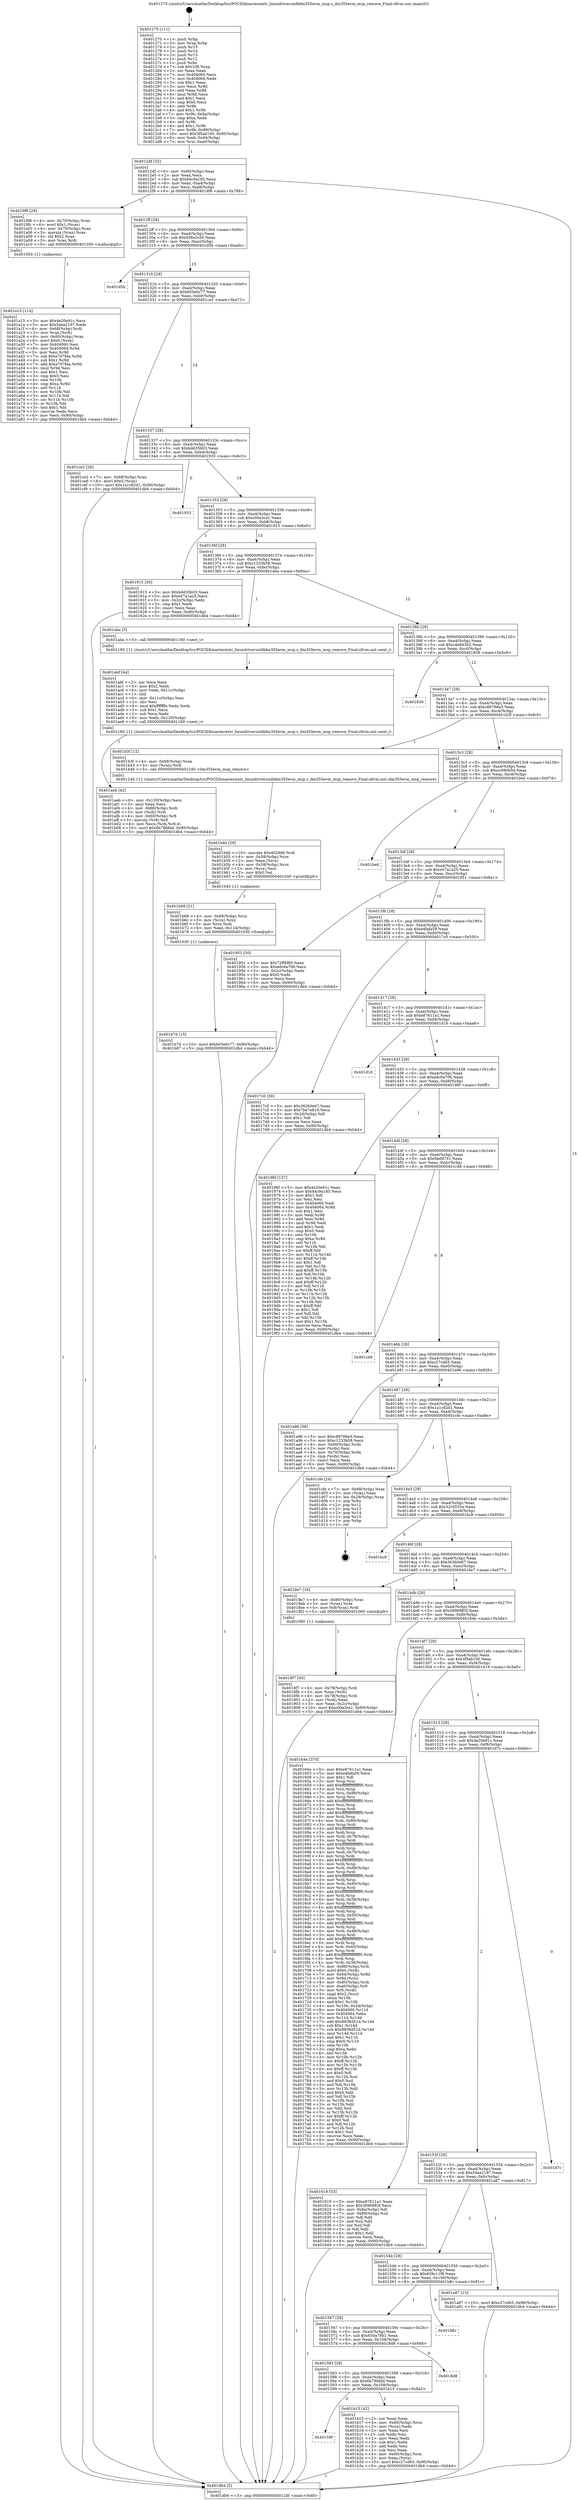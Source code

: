digraph "0x401270" {
  label = "0x401270 (/mnt/c/Users/mathe/Desktop/tcc/POCII/binaries/extr_linuxdriversmfddm355evm_msp.c_dm355evm_msp_remove_Final-ollvm.out::main(0))"
  labelloc = "t"
  node[shape=record]

  Entry [label="",width=0.3,height=0.3,shape=circle,fillcolor=black,style=filled]
  "0x4012df" [label="{
     0x4012df [32]\l
     | [instrs]\l
     &nbsp;&nbsp;0x4012df \<+6\>: mov -0x90(%rbp),%eax\l
     &nbsp;&nbsp;0x4012e5 \<+2\>: mov %eax,%ecx\l
     &nbsp;&nbsp;0x4012e7 \<+6\>: sub $0x84c9a185,%ecx\l
     &nbsp;&nbsp;0x4012ed \<+6\>: mov %eax,-0xa4(%rbp)\l
     &nbsp;&nbsp;0x4012f3 \<+6\>: mov %ecx,-0xa8(%rbp)\l
     &nbsp;&nbsp;0x4012f9 \<+6\>: je 00000000004019f8 \<main+0x788\>\l
  }"]
  "0x4019f8" [label="{
     0x4019f8 [29]\l
     | [instrs]\l
     &nbsp;&nbsp;0x4019f8 \<+4\>: mov -0x70(%rbp),%rax\l
     &nbsp;&nbsp;0x4019fc \<+6\>: movl $0x1,(%rax)\l
     &nbsp;&nbsp;0x401a02 \<+4\>: mov -0x70(%rbp),%rax\l
     &nbsp;&nbsp;0x401a06 \<+3\>: movslq (%rax),%rax\l
     &nbsp;&nbsp;0x401a09 \<+4\>: shl $0x2,%rax\l
     &nbsp;&nbsp;0x401a0d \<+3\>: mov %rax,%rdi\l
     &nbsp;&nbsp;0x401a10 \<+5\>: call 0000000000401050 \<malloc@plt\>\l
     | [calls]\l
     &nbsp;&nbsp;0x401050 \{1\} (unknown)\l
  }"]
  "0x4012ff" [label="{
     0x4012ff [28]\l
     | [instrs]\l
     &nbsp;&nbsp;0x4012ff \<+5\>: jmp 0000000000401304 \<main+0x94\>\l
     &nbsp;&nbsp;0x401304 \<+6\>: mov -0xa4(%rbp),%eax\l
     &nbsp;&nbsp;0x40130a \<+5\>: sub $0x936e2c50,%eax\l
     &nbsp;&nbsp;0x40130f \<+6\>: mov %eax,-0xac(%rbp)\l
     &nbsp;&nbsp;0x401315 \<+6\>: je 0000000000401d5b \<main+0xaeb\>\l
  }"]
  Exit [label="",width=0.3,height=0.3,shape=circle,fillcolor=black,style=filled,peripheries=2]
  "0x401d5b" [label="{
     0x401d5b\l
  }", style=dashed]
  "0x40131b" [label="{
     0x40131b [28]\l
     | [instrs]\l
     &nbsp;&nbsp;0x40131b \<+5\>: jmp 0000000000401320 \<main+0xb0\>\l
     &nbsp;&nbsp;0x401320 \<+6\>: mov -0xa4(%rbp),%eax\l
     &nbsp;&nbsp;0x401326 \<+5\>: sub $0xb03e0c77,%eax\l
     &nbsp;&nbsp;0x40132b \<+6\>: mov %eax,-0xb0(%rbp)\l
     &nbsp;&nbsp;0x401331 \<+6\>: je 0000000000401ce2 \<main+0xa72\>\l
  }"]
  "0x401b7d" [label="{
     0x401b7d [15]\l
     | [instrs]\l
     &nbsp;&nbsp;0x401b7d \<+10\>: movl $0xb03e0c77,-0x90(%rbp)\l
     &nbsp;&nbsp;0x401b87 \<+5\>: jmp 0000000000401db4 \<main+0xb44\>\l
  }"]
  "0x401ce2" [label="{
     0x401ce2 [28]\l
     | [instrs]\l
     &nbsp;&nbsp;0x401ce2 \<+7\>: mov -0x88(%rbp),%rax\l
     &nbsp;&nbsp;0x401ce9 \<+6\>: movl $0x0,(%rax)\l
     &nbsp;&nbsp;0x401cef \<+10\>: movl $0x1a1c82d1,-0x90(%rbp)\l
     &nbsp;&nbsp;0x401cf9 \<+5\>: jmp 0000000000401db4 \<main+0xb44\>\l
  }"]
  "0x401337" [label="{
     0x401337 [28]\l
     | [instrs]\l
     &nbsp;&nbsp;0x401337 \<+5\>: jmp 000000000040133c \<main+0xcc\>\l
     &nbsp;&nbsp;0x40133c \<+6\>: mov -0xa4(%rbp),%eax\l
     &nbsp;&nbsp;0x401342 \<+5\>: sub $0xbdd35b03,%eax\l
     &nbsp;&nbsp;0x401347 \<+6\>: mov %eax,-0xb4(%rbp)\l
     &nbsp;&nbsp;0x40134d \<+6\>: je 0000000000401933 \<main+0x6c3\>\l
  }"]
  "0x401b68" [label="{
     0x401b68 [21]\l
     | [instrs]\l
     &nbsp;&nbsp;0x401b68 \<+4\>: mov -0x68(%rbp),%rcx\l
     &nbsp;&nbsp;0x401b6c \<+3\>: mov (%rcx),%rcx\l
     &nbsp;&nbsp;0x401b6f \<+3\>: mov %rcx,%rdi\l
     &nbsp;&nbsp;0x401b72 \<+6\>: mov %eax,-0x124(%rbp)\l
     &nbsp;&nbsp;0x401b78 \<+5\>: call 0000000000401030 \<free@plt\>\l
     | [calls]\l
     &nbsp;&nbsp;0x401030 \{1\} (unknown)\l
  }"]
  "0x401933" [label="{
     0x401933\l
  }", style=dashed]
  "0x401353" [label="{
     0x401353 [28]\l
     | [instrs]\l
     &nbsp;&nbsp;0x401353 \<+5\>: jmp 0000000000401358 \<main+0xe8\>\l
     &nbsp;&nbsp;0x401358 \<+6\>: mov -0xa4(%rbp),%eax\l
     &nbsp;&nbsp;0x40135e \<+5\>: sub $0xc00a3ce1,%eax\l
     &nbsp;&nbsp;0x401363 \<+6\>: mov %eax,-0xb8(%rbp)\l
     &nbsp;&nbsp;0x401369 \<+6\>: je 0000000000401915 \<main+0x6a5\>\l
  }"]
  "0x401b4b" [label="{
     0x401b4b [29]\l
     | [instrs]\l
     &nbsp;&nbsp;0x401b4b \<+10\>: movabs $0x4020d6,%rdi\l
     &nbsp;&nbsp;0x401b55 \<+4\>: mov -0x58(%rbp),%rcx\l
     &nbsp;&nbsp;0x401b59 \<+2\>: mov %eax,(%rcx)\l
     &nbsp;&nbsp;0x401b5b \<+4\>: mov -0x58(%rbp),%rcx\l
     &nbsp;&nbsp;0x401b5f \<+2\>: mov (%rcx),%esi\l
     &nbsp;&nbsp;0x401b61 \<+2\>: mov $0x0,%al\l
     &nbsp;&nbsp;0x401b63 \<+5\>: call 0000000000401040 \<printf@plt\>\l
     | [calls]\l
     &nbsp;&nbsp;0x401040 \{1\} (unknown)\l
  }"]
  "0x401915" [label="{
     0x401915 [30]\l
     | [instrs]\l
     &nbsp;&nbsp;0x401915 \<+5\>: mov $0xbdd35b03,%eax\l
     &nbsp;&nbsp;0x40191a \<+5\>: mov $0xe07a1a25,%ecx\l
     &nbsp;&nbsp;0x40191f \<+3\>: mov -0x2c(%rbp),%edx\l
     &nbsp;&nbsp;0x401922 \<+3\>: cmp $0x1,%edx\l
     &nbsp;&nbsp;0x401925 \<+3\>: cmovl %ecx,%eax\l
     &nbsp;&nbsp;0x401928 \<+6\>: mov %eax,-0x90(%rbp)\l
     &nbsp;&nbsp;0x40192e \<+5\>: jmp 0000000000401db4 \<main+0xb44\>\l
  }"]
  "0x40136f" [label="{
     0x40136f [28]\l
     | [instrs]\l
     &nbsp;&nbsp;0x40136f \<+5\>: jmp 0000000000401374 \<main+0x104\>\l
     &nbsp;&nbsp;0x401374 \<+6\>: mov -0xa4(%rbp),%eax\l
     &nbsp;&nbsp;0x40137a \<+5\>: sub $0xc1233b58,%eax\l
     &nbsp;&nbsp;0x40137f \<+6\>: mov %eax,-0xbc(%rbp)\l
     &nbsp;&nbsp;0x401385 \<+6\>: je 0000000000401aba \<main+0x84a\>\l
  }"]
  "0x40159f" [label="{
     0x40159f\l
  }", style=dashed]
  "0x401aba" [label="{
     0x401aba [5]\l
     | [instrs]\l
     &nbsp;&nbsp;0x401aba \<+5\>: call 0000000000401160 \<next_i\>\l
     | [calls]\l
     &nbsp;&nbsp;0x401160 \{1\} (/mnt/c/Users/mathe/Desktop/tcc/POCII/binaries/extr_linuxdriversmfddm355evm_msp.c_dm355evm_msp_remove_Final-ollvm.out::next_i)\l
  }"]
  "0x40138b" [label="{
     0x40138b [28]\l
     | [instrs]\l
     &nbsp;&nbsp;0x40138b \<+5\>: jmp 0000000000401390 \<main+0x120\>\l
     &nbsp;&nbsp;0x401390 \<+6\>: mov -0xa4(%rbp),%eax\l
     &nbsp;&nbsp;0x401396 \<+5\>: sub $0xc4e94302,%eax\l
     &nbsp;&nbsp;0x40139b \<+6\>: mov %eax,-0xc0(%rbp)\l
     &nbsp;&nbsp;0x4013a1 \<+6\>: je 0000000000401839 \<main+0x5c9\>\l
  }"]
  "0x401b15" [label="{
     0x401b15 [42]\l
     | [instrs]\l
     &nbsp;&nbsp;0x401b15 \<+2\>: xor %eax,%eax\l
     &nbsp;&nbsp;0x401b17 \<+4\>: mov -0x60(%rbp),%rcx\l
     &nbsp;&nbsp;0x401b1b \<+2\>: mov (%rcx),%edx\l
     &nbsp;&nbsp;0x401b1d \<+2\>: mov %eax,%esi\l
     &nbsp;&nbsp;0x401b1f \<+2\>: sub %edx,%esi\l
     &nbsp;&nbsp;0x401b21 \<+2\>: mov %eax,%edx\l
     &nbsp;&nbsp;0x401b23 \<+3\>: sub $0x1,%edx\l
     &nbsp;&nbsp;0x401b26 \<+2\>: add %edx,%esi\l
     &nbsp;&nbsp;0x401b28 \<+2\>: sub %esi,%eax\l
     &nbsp;&nbsp;0x401b2a \<+4\>: mov -0x60(%rbp),%rcx\l
     &nbsp;&nbsp;0x401b2e \<+2\>: mov %eax,(%rcx)\l
     &nbsp;&nbsp;0x401b30 \<+10\>: movl $0xc27cd63,-0x90(%rbp)\l
     &nbsp;&nbsp;0x401b3a \<+5\>: jmp 0000000000401db4 \<main+0xb44\>\l
  }"]
  "0x401839" [label="{
     0x401839\l
  }", style=dashed]
  "0x4013a7" [label="{
     0x4013a7 [28]\l
     | [instrs]\l
     &nbsp;&nbsp;0x4013a7 \<+5\>: jmp 00000000004013ac \<main+0x13c\>\l
     &nbsp;&nbsp;0x4013ac \<+6\>: mov -0xa4(%rbp),%eax\l
     &nbsp;&nbsp;0x4013b2 \<+5\>: sub $0xc89766e3,%eax\l
     &nbsp;&nbsp;0x4013b7 \<+6\>: mov %eax,-0xc4(%rbp)\l
     &nbsp;&nbsp;0x4013bd \<+6\>: je 0000000000401b3f \<main+0x8cf\>\l
  }"]
  "0x401583" [label="{
     0x401583 [28]\l
     | [instrs]\l
     &nbsp;&nbsp;0x401583 \<+5\>: jmp 0000000000401588 \<main+0x318\>\l
     &nbsp;&nbsp;0x401588 \<+6\>: mov -0xa4(%rbp),%eax\l
     &nbsp;&nbsp;0x40158e \<+5\>: sub $0x6b78fdbd,%eax\l
     &nbsp;&nbsp;0x401593 \<+6\>: mov %eax,-0x108(%rbp)\l
     &nbsp;&nbsp;0x401599 \<+6\>: je 0000000000401b15 \<main+0x8a5\>\l
  }"]
  "0x401b3f" [label="{
     0x401b3f [12]\l
     | [instrs]\l
     &nbsp;&nbsp;0x401b3f \<+4\>: mov -0x68(%rbp),%rax\l
     &nbsp;&nbsp;0x401b43 \<+3\>: mov (%rax),%rdi\l
     &nbsp;&nbsp;0x401b46 \<+5\>: call 0000000000401240 \<dm355evm_msp_remove\>\l
     | [calls]\l
     &nbsp;&nbsp;0x401240 \{1\} (/mnt/c/Users/mathe/Desktop/tcc/POCII/binaries/extr_linuxdriversmfddm355evm_msp.c_dm355evm_msp_remove_Final-ollvm.out::dm355evm_msp_remove)\l
  }"]
  "0x4013c3" [label="{
     0x4013c3 [28]\l
     | [instrs]\l
     &nbsp;&nbsp;0x4013c3 \<+5\>: jmp 00000000004013c8 \<main+0x158\>\l
     &nbsp;&nbsp;0x4013c8 \<+6\>: mov -0xa4(%rbp),%eax\l
     &nbsp;&nbsp;0x4013ce \<+5\>: sub $0xcc690b54,%eax\l
     &nbsp;&nbsp;0x4013d3 \<+6\>: mov %eax,-0xc8(%rbp)\l
     &nbsp;&nbsp;0x4013d9 \<+6\>: je 0000000000401bed \<main+0x97d\>\l
  }"]
  "0x4018d8" [label="{
     0x4018d8\l
  }", style=dashed]
  "0x401bed" [label="{
     0x401bed\l
  }", style=dashed]
  "0x4013df" [label="{
     0x4013df [28]\l
     | [instrs]\l
     &nbsp;&nbsp;0x4013df \<+5\>: jmp 00000000004013e4 \<main+0x174\>\l
     &nbsp;&nbsp;0x4013e4 \<+6\>: mov -0xa4(%rbp),%eax\l
     &nbsp;&nbsp;0x4013ea \<+5\>: sub $0xe07a1a25,%eax\l
     &nbsp;&nbsp;0x4013ef \<+6\>: mov %eax,-0xcc(%rbp)\l
     &nbsp;&nbsp;0x4013f5 \<+6\>: je 0000000000401951 \<main+0x6e1\>\l
  }"]
  "0x401567" [label="{
     0x401567 [28]\l
     | [instrs]\l
     &nbsp;&nbsp;0x401567 \<+5\>: jmp 000000000040156c \<main+0x2fc\>\l
     &nbsp;&nbsp;0x40156c \<+6\>: mov -0xa4(%rbp),%eax\l
     &nbsp;&nbsp;0x401572 \<+5\>: sub $0x650a79b1,%eax\l
     &nbsp;&nbsp;0x401577 \<+6\>: mov %eax,-0x104(%rbp)\l
     &nbsp;&nbsp;0x40157d \<+6\>: je 00000000004018d8 \<main+0x668\>\l
  }"]
  "0x401951" [label="{
     0x401951 [30]\l
     | [instrs]\l
     &nbsp;&nbsp;0x401951 \<+5\>: mov $0x72ff4f80,%eax\l
     &nbsp;&nbsp;0x401956 \<+5\>: mov $0xedc6a706,%ecx\l
     &nbsp;&nbsp;0x40195b \<+3\>: mov -0x2c(%rbp),%edx\l
     &nbsp;&nbsp;0x40195e \<+3\>: cmp $0x0,%edx\l
     &nbsp;&nbsp;0x401961 \<+3\>: cmove %ecx,%eax\l
     &nbsp;&nbsp;0x401964 \<+6\>: mov %eax,-0x90(%rbp)\l
     &nbsp;&nbsp;0x40196a \<+5\>: jmp 0000000000401db4 \<main+0xb44\>\l
  }"]
  "0x4013fb" [label="{
     0x4013fb [28]\l
     | [instrs]\l
     &nbsp;&nbsp;0x4013fb \<+5\>: jmp 0000000000401400 \<main+0x190\>\l
     &nbsp;&nbsp;0x401400 \<+6\>: mov -0xa4(%rbp),%eax\l
     &nbsp;&nbsp;0x401406 \<+5\>: sub $0xe4fafa59,%eax\l
     &nbsp;&nbsp;0x40140b \<+6\>: mov %eax,-0xd0(%rbp)\l
     &nbsp;&nbsp;0x401411 \<+6\>: je 00000000004017c0 \<main+0x550\>\l
  }"]
  "0x401b8c" [label="{
     0x401b8c\l
  }", style=dashed]
  "0x4017c0" [label="{
     0x4017c0 [30]\l
     | [instrs]\l
     &nbsp;&nbsp;0x4017c0 \<+5\>: mov $0x36360e67,%eax\l
     &nbsp;&nbsp;0x4017c5 \<+5\>: mov $0x7ba7e819,%ecx\l
     &nbsp;&nbsp;0x4017ca \<+3\>: mov -0x2d(%rbp),%dl\l
     &nbsp;&nbsp;0x4017cd \<+3\>: test $0x1,%dl\l
     &nbsp;&nbsp;0x4017d0 \<+3\>: cmovne %ecx,%eax\l
     &nbsp;&nbsp;0x4017d3 \<+6\>: mov %eax,-0x90(%rbp)\l
     &nbsp;&nbsp;0x4017d9 \<+5\>: jmp 0000000000401db4 \<main+0xb44\>\l
  }"]
  "0x401417" [label="{
     0x401417 [28]\l
     | [instrs]\l
     &nbsp;&nbsp;0x401417 \<+5\>: jmp 000000000040141c \<main+0x1ac\>\l
     &nbsp;&nbsp;0x40141c \<+6\>: mov -0xa4(%rbp),%eax\l
     &nbsp;&nbsp;0x401422 \<+5\>: sub $0xe87611a1,%eax\l
     &nbsp;&nbsp;0x401427 \<+6\>: mov %eax,-0xd4(%rbp)\l
     &nbsp;&nbsp;0x40142d \<+6\>: je 0000000000401d16 \<main+0xaa6\>\l
  }"]
  "0x401aeb" [label="{
     0x401aeb [42]\l
     | [instrs]\l
     &nbsp;&nbsp;0x401aeb \<+6\>: mov -0x120(%rbp),%ecx\l
     &nbsp;&nbsp;0x401af1 \<+3\>: imul %eax,%ecx\l
     &nbsp;&nbsp;0x401af4 \<+4\>: mov -0x68(%rbp),%rdi\l
     &nbsp;&nbsp;0x401af8 \<+3\>: mov (%rdi),%rdi\l
     &nbsp;&nbsp;0x401afb \<+4\>: mov -0x60(%rbp),%r8\l
     &nbsp;&nbsp;0x401aff \<+3\>: movslq (%r8),%r8\l
     &nbsp;&nbsp;0x401b02 \<+4\>: mov %ecx,(%rdi,%r8,4)\l
     &nbsp;&nbsp;0x401b06 \<+10\>: movl $0x6b78fdbd,-0x90(%rbp)\l
     &nbsp;&nbsp;0x401b10 \<+5\>: jmp 0000000000401db4 \<main+0xb44\>\l
  }"]
  "0x401d16" [label="{
     0x401d16\l
  }", style=dashed]
  "0x401433" [label="{
     0x401433 [28]\l
     | [instrs]\l
     &nbsp;&nbsp;0x401433 \<+5\>: jmp 0000000000401438 \<main+0x1c8\>\l
     &nbsp;&nbsp;0x401438 \<+6\>: mov -0xa4(%rbp),%eax\l
     &nbsp;&nbsp;0x40143e \<+5\>: sub $0xedc6a706,%eax\l
     &nbsp;&nbsp;0x401443 \<+6\>: mov %eax,-0xd8(%rbp)\l
     &nbsp;&nbsp;0x401449 \<+6\>: je 000000000040196f \<main+0x6ff\>\l
  }"]
  "0x401abf" [label="{
     0x401abf [44]\l
     | [instrs]\l
     &nbsp;&nbsp;0x401abf \<+2\>: xor %ecx,%ecx\l
     &nbsp;&nbsp;0x401ac1 \<+5\>: mov $0x2,%edx\l
     &nbsp;&nbsp;0x401ac6 \<+6\>: mov %edx,-0x11c(%rbp)\l
     &nbsp;&nbsp;0x401acc \<+1\>: cltd\l
     &nbsp;&nbsp;0x401acd \<+6\>: mov -0x11c(%rbp),%esi\l
     &nbsp;&nbsp;0x401ad3 \<+2\>: idiv %esi\l
     &nbsp;&nbsp;0x401ad5 \<+6\>: imul $0xfffffffe,%edx,%edx\l
     &nbsp;&nbsp;0x401adb \<+3\>: sub $0x1,%ecx\l
     &nbsp;&nbsp;0x401ade \<+2\>: sub %ecx,%edx\l
     &nbsp;&nbsp;0x401ae0 \<+6\>: mov %edx,-0x120(%rbp)\l
     &nbsp;&nbsp;0x401ae6 \<+5\>: call 0000000000401160 \<next_i\>\l
     | [calls]\l
     &nbsp;&nbsp;0x401160 \{1\} (/mnt/c/Users/mathe/Desktop/tcc/POCII/binaries/extr_linuxdriversmfddm355evm_msp.c_dm355evm_msp_remove_Final-ollvm.out::next_i)\l
  }"]
  "0x40196f" [label="{
     0x40196f [137]\l
     | [instrs]\l
     &nbsp;&nbsp;0x40196f \<+5\>: mov $0x4e20e91c,%eax\l
     &nbsp;&nbsp;0x401974 \<+5\>: mov $0x84c9a185,%ecx\l
     &nbsp;&nbsp;0x401979 \<+2\>: mov $0x1,%dl\l
     &nbsp;&nbsp;0x40197b \<+2\>: xor %esi,%esi\l
     &nbsp;&nbsp;0x40197d \<+7\>: mov 0x404060,%edi\l
     &nbsp;&nbsp;0x401984 \<+8\>: mov 0x404064,%r8d\l
     &nbsp;&nbsp;0x40198c \<+3\>: sub $0x1,%esi\l
     &nbsp;&nbsp;0x40198f \<+3\>: mov %edi,%r9d\l
     &nbsp;&nbsp;0x401992 \<+3\>: add %esi,%r9d\l
     &nbsp;&nbsp;0x401995 \<+4\>: imul %r9d,%edi\l
     &nbsp;&nbsp;0x401999 \<+3\>: and $0x1,%edi\l
     &nbsp;&nbsp;0x40199c \<+3\>: cmp $0x0,%edi\l
     &nbsp;&nbsp;0x40199f \<+4\>: sete %r10b\l
     &nbsp;&nbsp;0x4019a3 \<+4\>: cmp $0xa,%r8d\l
     &nbsp;&nbsp;0x4019a7 \<+4\>: setl %r11b\l
     &nbsp;&nbsp;0x4019ab \<+3\>: mov %r10b,%bl\l
     &nbsp;&nbsp;0x4019ae \<+3\>: xor $0xff,%bl\l
     &nbsp;&nbsp;0x4019b1 \<+3\>: mov %r11b,%r14b\l
     &nbsp;&nbsp;0x4019b4 \<+4\>: xor $0xff,%r14b\l
     &nbsp;&nbsp;0x4019b8 \<+3\>: xor $0x1,%dl\l
     &nbsp;&nbsp;0x4019bb \<+3\>: mov %bl,%r15b\l
     &nbsp;&nbsp;0x4019be \<+4\>: and $0xff,%r15b\l
     &nbsp;&nbsp;0x4019c2 \<+3\>: and %dl,%r10b\l
     &nbsp;&nbsp;0x4019c5 \<+3\>: mov %r14b,%r12b\l
     &nbsp;&nbsp;0x4019c8 \<+4\>: and $0xff,%r12b\l
     &nbsp;&nbsp;0x4019cc \<+3\>: and %dl,%r11b\l
     &nbsp;&nbsp;0x4019cf \<+3\>: or %r10b,%r15b\l
     &nbsp;&nbsp;0x4019d2 \<+3\>: or %r11b,%r12b\l
     &nbsp;&nbsp;0x4019d5 \<+3\>: xor %r12b,%r15b\l
     &nbsp;&nbsp;0x4019d8 \<+3\>: or %r14b,%bl\l
     &nbsp;&nbsp;0x4019db \<+3\>: xor $0xff,%bl\l
     &nbsp;&nbsp;0x4019de \<+3\>: or $0x1,%dl\l
     &nbsp;&nbsp;0x4019e1 \<+2\>: and %dl,%bl\l
     &nbsp;&nbsp;0x4019e3 \<+3\>: or %bl,%r15b\l
     &nbsp;&nbsp;0x4019e6 \<+4\>: test $0x1,%r15b\l
     &nbsp;&nbsp;0x4019ea \<+3\>: cmovne %ecx,%eax\l
     &nbsp;&nbsp;0x4019ed \<+6\>: mov %eax,-0x90(%rbp)\l
     &nbsp;&nbsp;0x4019f3 \<+5\>: jmp 0000000000401db4 \<main+0xb44\>\l
  }"]
  "0x40144f" [label="{
     0x40144f [28]\l
     | [instrs]\l
     &nbsp;&nbsp;0x40144f \<+5\>: jmp 0000000000401454 \<main+0x1e4\>\l
     &nbsp;&nbsp;0x401454 \<+6\>: mov -0xa4(%rbp),%eax\l
     &nbsp;&nbsp;0x40145a \<+5\>: sub $0xf4efd751,%eax\l
     &nbsp;&nbsp;0x40145f \<+6\>: mov %eax,-0xdc(%rbp)\l
     &nbsp;&nbsp;0x401465 \<+6\>: je 0000000000401c48 \<main+0x9d8\>\l
  }"]
  "0x40154b" [label="{
     0x40154b [28]\l
     | [instrs]\l
     &nbsp;&nbsp;0x40154b \<+5\>: jmp 0000000000401550 \<main+0x2e0\>\l
     &nbsp;&nbsp;0x401550 \<+6\>: mov -0xa4(%rbp),%eax\l
     &nbsp;&nbsp;0x401556 \<+5\>: sub $0x639c11f8,%eax\l
     &nbsp;&nbsp;0x40155b \<+6\>: mov %eax,-0x100(%rbp)\l
     &nbsp;&nbsp;0x401561 \<+6\>: je 0000000000401b8c \<main+0x91c\>\l
  }"]
  "0x401c48" [label="{
     0x401c48\l
  }", style=dashed]
  "0x40146b" [label="{
     0x40146b [28]\l
     | [instrs]\l
     &nbsp;&nbsp;0x40146b \<+5\>: jmp 0000000000401470 \<main+0x200\>\l
     &nbsp;&nbsp;0x401470 \<+6\>: mov -0xa4(%rbp),%eax\l
     &nbsp;&nbsp;0x401476 \<+5\>: sub $0xc27cd63,%eax\l
     &nbsp;&nbsp;0x40147b \<+6\>: mov %eax,-0xe0(%rbp)\l
     &nbsp;&nbsp;0x401481 \<+6\>: je 0000000000401a96 \<main+0x826\>\l
  }"]
  "0x401a87" [label="{
     0x401a87 [15]\l
     | [instrs]\l
     &nbsp;&nbsp;0x401a87 \<+10\>: movl $0xc27cd63,-0x90(%rbp)\l
     &nbsp;&nbsp;0x401a91 \<+5\>: jmp 0000000000401db4 \<main+0xb44\>\l
  }"]
  "0x401a96" [label="{
     0x401a96 [36]\l
     | [instrs]\l
     &nbsp;&nbsp;0x401a96 \<+5\>: mov $0xc89766e3,%eax\l
     &nbsp;&nbsp;0x401a9b \<+5\>: mov $0xc1233b58,%ecx\l
     &nbsp;&nbsp;0x401aa0 \<+4\>: mov -0x60(%rbp),%rdx\l
     &nbsp;&nbsp;0x401aa4 \<+2\>: mov (%rdx),%esi\l
     &nbsp;&nbsp;0x401aa6 \<+4\>: mov -0x70(%rbp),%rdx\l
     &nbsp;&nbsp;0x401aaa \<+2\>: cmp (%rdx),%esi\l
     &nbsp;&nbsp;0x401aac \<+3\>: cmovl %ecx,%eax\l
     &nbsp;&nbsp;0x401aaf \<+6\>: mov %eax,-0x90(%rbp)\l
     &nbsp;&nbsp;0x401ab5 \<+5\>: jmp 0000000000401db4 \<main+0xb44\>\l
  }"]
  "0x401487" [label="{
     0x401487 [28]\l
     | [instrs]\l
     &nbsp;&nbsp;0x401487 \<+5\>: jmp 000000000040148c \<main+0x21c\>\l
     &nbsp;&nbsp;0x40148c \<+6\>: mov -0xa4(%rbp),%eax\l
     &nbsp;&nbsp;0x401492 \<+5\>: sub $0x1a1c82d1,%eax\l
     &nbsp;&nbsp;0x401497 \<+6\>: mov %eax,-0xe4(%rbp)\l
     &nbsp;&nbsp;0x40149d \<+6\>: je 0000000000401cfe \<main+0xa8e\>\l
  }"]
  "0x40152f" [label="{
     0x40152f [28]\l
     | [instrs]\l
     &nbsp;&nbsp;0x40152f \<+5\>: jmp 0000000000401534 \<main+0x2c4\>\l
     &nbsp;&nbsp;0x401534 \<+6\>: mov -0xa4(%rbp),%eax\l
     &nbsp;&nbsp;0x40153a \<+5\>: sub $0x54ea2197,%eax\l
     &nbsp;&nbsp;0x40153f \<+6\>: mov %eax,-0xfc(%rbp)\l
     &nbsp;&nbsp;0x401545 \<+6\>: je 0000000000401a87 \<main+0x817\>\l
  }"]
  "0x401cfe" [label="{
     0x401cfe [24]\l
     | [instrs]\l
     &nbsp;&nbsp;0x401cfe \<+7\>: mov -0x88(%rbp),%rax\l
     &nbsp;&nbsp;0x401d05 \<+2\>: mov (%rax),%eax\l
     &nbsp;&nbsp;0x401d07 \<+4\>: lea -0x28(%rbp),%rsp\l
     &nbsp;&nbsp;0x401d0b \<+1\>: pop %rbx\l
     &nbsp;&nbsp;0x401d0c \<+2\>: pop %r12\l
     &nbsp;&nbsp;0x401d0e \<+2\>: pop %r13\l
     &nbsp;&nbsp;0x401d10 \<+2\>: pop %r14\l
     &nbsp;&nbsp;0x401d12 \<+2\>: pop %r15\l
     &nbsp;&nbsp;0x401d14 \<+1\>: pop %rbp\l
     &nbsp;&nbsp;0x401d15 \<+1\>: ret\l
  }"]
  "0x4014a3" [label="{
     0x4014a3 [28]\l
     | [instrs]\l
     &nbsp;&nbsp;0x4014a3 \<+5\>: jmp 00000000004014a8 \<main+0x238\>\l
     &nbsp;&nbsp;0x4014a8 \<+6\>: mov -0xa4(%rbp),%eax\l
     &nbsp;&nbsp;0x4014ae \<+5\>: sub $0x32c0533a,%eax\l
     &nbsp;&nbsp;0x4014b3 \<+6\>: mov %eax,-0xe8(%rbp)\l
     &nbsp;&nbsp;0x4014b9 \<+6\>: je 0000000000401bc9 \<main+0x959\>\l
  }"]
  "0x401d7c" [label="{
     0x401d7c\l
  }", style=dashed]
  "0x401bc9" [label="{
     0x401bc9\l
  }", style=dashed]
  "0x4014bf" [label="{
     0x4014bf [28]\l
     | [instrs]\l
     &nbsp;&nbsp;0x4014bf \<+5\>: jmp 00000000004014c4 \<main+0x254\>\l
     &nbsp;&nbsp;0x4014c4 \<+6\>: mov -0xa4(%rbp),%eax\l
     &nbsp;&nbsp;0x4014ca \<+5\>: sub $0x36360e67,%eax\l
     &nbsp;&nbsp;0x4014cf \<+6\>: mov %eax,-0xec(%rbp)\l
     &nbsp;&nbsp;0x4014d5 \<+6\>: je 00000000004018e7 \<main+0x677\>\l
  }"]
  "0x401a15" [label="{
     0x401a15 [114]\l
     | [instrs]\l
     &nbsp;&nbsp;0x401a15 \<+5\>: mov $0x4e20e91c,%ecx\l
     &nbsp;&nbsp;0x401a1a \<+5\>: mov $0x54ea2197,%edx\l
     &nbsp;&nbsp;0x401a1f \<+4\>: mov -0x68(%rbp),%rdi\l
     &nbsp;&nbsp;0x401a23 \<+3\>: mov %rax,(%rdi)\l
     &nbsp;&nbsp;0x401a26 \<+4\>: mov -0x60(%rbp),%rax\l
     &nbsp;&nbsp;0x401a2a \<+6\>: movl $0x0,(%rax)\l
     &nbsp;&nbsp;0x401a30 \<+7\>: mov 0x404060,%esi\l
     &nbsp;&nbsp;0x401a37 \<+8\>: mov 0x404064,%r8d\l
     &nbsp;&nbsp;0x401a3f \<+3\>: mov %esi,%r9d\l
     &nbsp;&nbsp;0x401a42 \<+7\>: sub $0xe707fda,%r9d\l
     &nbsp;&nbsp;0x401a49 \<+4\>: sub $0x1,%r9d\l
     &nbsp;&nbsp;0x401a4d \<+7\>: add $0xe707fda,%r9d\l
     &nbsp;&nbsp;0x401a54 \<+4\>: imul %r9d,%esi\l
     &nbsp;&nbsp;0x401a58 \<+3\>: and $0x1,%esi\l
     &nbsp;&nbsp;0x401a5b \<+3\>: cmp $0x0,%esi\l
     &nbsp;&nbsp;0x401a5e \<+4\>: sete %r10b\l
     &nbsp;&nbsp;0x401a62 \<+4\>: cmp $0xa,%r8d\l
     &nbsp;&nbsp;0x401a66 \<+4\>: setl %r11b\l
     &nbsp;&nbsp;0x401a6a \<+3\>: mov %r10b,%bl\l
     &nbsp;&nbsp;0x401a6d \<+3\>: and %r11b,%bl\l
     &nbsp;&nbsp;0x401a70 \<+3\>: xor %r11b,%r10b\l
     &nbsp;&nbsp;0x401a73 \<+3\>: or %r10b,%bl\l
     &nbsp;&nbsp;0x401a76 \<+3\>: test $0x1,%bl\l
     &nbsp;&nbsp;0x401a79 \<+3\>: cmovne %edx,%ecx\l
     &nbsp;&nbsp;0x401a7c \<+6\>: mov %ecx,-0x90(%rbp)\l
     &nbsp;&nbsp;0x401a82 \<+5\>: jmp 0000000000401db4 \<main+0xb44\>\l
  }"]
  "0x4018e7" [label="{
     0x4018e7 [16]\l
     | [instrs]\l
     &nbsp;&nbsp;0x4018e7 \<+4\>: mov -0x80(%rbp),%rax\l
     &nbsp;&nbsp;0x4018eb \<+3\>: mov (%rax),%rax\l
     &nbsp;&nbsp;0x4018ee \<+4\>: mov 0x8(%rax),%rdi\l
     &nbsp;&nbsp;0x4018f2 \<+5\>: call 0000000000401060 \<atoi@plt\>\l
     | [calls]\l
     &nbsp;&nbsp;0x401060 \{1\} (unknown)\l
  }"]
  "0x4014db" [label="{
     0x4014db [28]\l
     | [instrs]\l
     &nbsp;&nbsp;0x4014db \<+5\>: jmp 00000000004014e0 \<main+0x270\>\l
     &nbsp;&nbsp;0x4014e0 \<+6\>: mov -0xa4(%rbp),%eax\l
     &nbsp;&nbsp;0x4014e6 \<+5\>: sub $0x3696983f,%eax\l
     &nbsp;&nbsp;0x4014eb \<+6\>: mov %eax,-0xf0(%rbp)\l
     &nbsp;&nbsp;0x4014f1 \<+6\>: je 000000000040164e \<main+0x3de\>\l
  }"]
  "0x4018f7" [label="{
     0x4018f7 [30]\l
     | [instrs]\l
     &nbsp;&nbsp;0x4018f7 \<+4\>: mov -0x78(%rbp),%rdi\l
     &nbsp;&nbsp;0x4018fb \<+2\>: mov %eax,(%rdi)\l
     &nbsp;&nbsp;0x4018fd \<+4\>: mov -0x78(%rbp),%rdi\l
     &nbsp;&nbsp;0x401901 \<+2\>: mov (%rdi),%eax\l
     &nbsp;&nbsp;0x401903 \<+3\>: mov %eax,-0x2c(%rbp)\l
     &nbsp;&nbsp;0x401906 \<+10\>: movl $0xc00a3ce1,-0x90(%rbp)\l
     &nbsp;&nbsp;0x401910 \<+5\>: jmp 0000000000401db4 \<main+0xb44\>\l
  }"]
  "0x40164e" [label="{
     0x40164e [370]\l
     | [instrs]\l
     &nbsp;&nbsp;0x40164e \<+5\>: mov $0xe87611a1,%eax\l
     &nbsp;&nbsp;0x401653 \<+5\>: mov $0xe4fafa59,%ecx\l
     &nbsp;&nbsp;0x401658 \<+2\>: mov $0x1,%dl\l
     &nbsp;&nbsp;0x40165a \<+3\>: mov %rsp,%rsi\l
     &nbsp;&nbsp;0x40165d \<+4\>: add $0xfffffffffffffff0,%rsi\l
     &nbsp;&nbsp;0x401661 \<+3\>: mov %rsi,%rsp\l
     &nbsp;&nbsp;0x401664 \<+7\>: mov %rsi,-0x88(%rbp)\l
     &nbsp;&nbsp;0x40166b \<+3\>: mov %rsp,%rsi\l
     &nbsp;&nbsp;0x40166e \<+4\>: add $0xfffffffffffffff0,%rsi\l
     &nbsp;&nbsp;0x401672 \<+3\>: mov %rsi,%rsp\l
     &nbsp;&nbsp;0x401675 \<+3\>: mov %rsp,%rdi\l
     &nbsp;&nbsp;0x401678 \<+4\>: add $0xfffffffffffffff0,%rdi\l
     &nbsp;&nbsp;0x40167c \<+3\>: mov %rdi,%rsp\l
     &nbsp;&nbsp;0x40167f \<+4\>: mov %rdi,-0x80(%rbp)\l
     &nbsp;&nbsp;0x401683 \<+3\>: mov %rsp,%rdi\l
     &nbsp;&nbsp;0x401686 \<+4\>: add $0xfffffffffffffff0,%rdi\l
     &nbsp;&nbsp;0x40168a \<+3\>: mov %rdi,%rsp\l
     &nbsp;&nbsp;0x40168d \<+4\>: mov %rdi,-0x78(%rbp)\l
     &nbsp;&nbsp;0x401691 \<+3\>: mov %rsp,%rdi\l
     &nbsp;&nbsp;0x401694 \<+4\>: add $0xfffffffffffffff0,%rdi\l
     &nbsp;&nbsp;0x401698 \<+3\>: mov %rdi,%rsp\l
     &nbsp;&nbsp;0x40169b \<+4\>: mov %rdi,-0x70(%rbp)\l
     &nbsp;&nbsp;0x40169f \<+3\>: mov %rsp,%rdi\l
     &nbsp;&nbsp;0x4016a2 \<+4\>: add $0xfffffffffffffff0,%rdi\l
     &nbsp;&nbsp;0x4016a6 \<+3\>: mov %rdi,%rsp\l
     &nbsp;&nbsp;0x4016a9 \<+4\>: mov %rdi,-0x68(%rbp)\l
     &nbsp;&nbsp;0x4016ad \<+3\>: mov %rsp,%rdi\l
     &nbsp;&nbsp;0x4016b0 \<+4\>: add $0xfffffffffffffff0,%rdi\l
     &nbsp;&nbsp;0x4016b4 \<+3\>: mov %rdi,%rsp\l
     &nbsp;&nbsp;0x4016b7 \<+4\>: mov %rdi,-0x60(%rbp)\l
     &nbsp;&nbsp;0x4016bb \<+3\>: mov %rsp,%rdi\l
     &nbsp;&nbsp;0x4016be \<+4\>: add $0xfffffffffffffff0,%rdi\l
     &nbsp;&nbsp;0x4016c2 \<+3\>: mov %rdi,%rsp\l
     &nbsp;&nbsp;0x4016c5 \<+4\>: mov %rdi,-0x58(%rbp)\l
     &nbsp;&nbsp;0x4016c9 \<+3\>: mov %rsp,%rdi\l
     &nbsp;&nbsp;0x4016cc \<+4\>: add $0xfffffffffffffff0,%rdi\l
     &nbsp;&nbsp;0x4016d0 \<+3\>: mov %rdi,%rsp\l
     &nbsp;&nbsp;0x4016d3 \<+4\>: mov %rdi,-0x50(%rbp)\l
     &nbsp;&nbsp;0x4016d7 \<+3\>: mov %rsp,%rdi\l
     &nbsp;&nbsp;0x4016da \<+4\>: add $0xfffffffffffffff0,%rdi\l
     &nbsp;&nbsp;0x4016de \<+3\>: mov %rdi,%rsp\l
     &nbsp;&nbsp;0x4016e1 \<+4\>: mov %rdi,-0x48(%rbp)\l
     &nbsp;&nbsp;0x4016e5 \<+3\>: mov %rsp,%rdi\l
     &nbsp;&nbsp;0x4016e8 \<+4\>: add $0xfffffffffffffff0,%rdi\l
     &nbsp;&nbsp;0x4016ec \<+3\>: mov %rdi,%rsp\l
     &nbsp;&nbsp;0x4016ef \<+4\>: mov %rdi,-0x40(%rbp)\l
     &nbsp;&nbsp;0x4016f3 \<+3\>: mov %rsp,%rdi\l
     &nbsp;&nbsp;0x4016f6 \<+4\>: add $0xfffffffffffffff0,%rdi\l
     &nbsp;&nbsp;0x4016fa \<+3\>: mov %rdi,%rsp\l
     &nbsp;&nbsp;0x4016fd \<+4\>: mov %rdi,-0x38(%rbp)\l
     &nbsp;&nbsp;0x401701 \<+7\>: mov -0x88(%rbp),%rdi\l
     &nbsp;&nbsp;0x401708 \<+6\>: movl $0x0,(%rdi)\l
     &nbsp;&nbsp;0x40170e \<+7\>: mov -0x94(%rbp),%r8d\l
     &nbsp;&nbsp;0x401715 \<+3\>: mov %r8d,(%rsi)\l
     &nbsp;&nbsp;0x401718 \<+4\>: mov -0x80(%rbp),%rdi\l
     &nbsp;&nbsp;0x40171c \<+7\>: mov -0xa0(%rbp),%r9\l
     &nbsp;&nbsp;0x401723 \<+3\>: mov %r9,(%rdi)\l
     &nbsp;&nbsp;0x401726 \<+3\>: cmpl $0x2,(%rsi)\l
     &nbsp;&nbsp;0x401729 \<+4\>: setne %r10b\l
     &nbsp;&nbsp;0x40172d \<+4\>: and $0x1,%r10b\l
     &nbsp;&nbsp;0x401731 \<+4\>: mov %r10b,-0x2d(%rbp)\l
     &nbsp;&nbsp;0x401735 \<+8\>: mov 0x404060,%r11d\l
     &nbsp;&nbsp;0x40173d \<+7\>: mov 0x404064,%ebx\l
     &nbsp;&nbsp;0x401744 \<+3\>: mov %r11d,%r14d\l
     &nbsp;&nbsp;0x401747 \<+7\>: add $0x8836d51d,%r14d\l
     &nbsp;&nbsp;0x40174e \<+4\>: sub $0x1,%r14d\l
     &nbsp;&nbsp;0x401752 \<+7\>: sub $0x8836d51d,%r14d\l
     &nbsp;&nbsp;0x401759 \<+4\>: imul %r14d,%r11d\l
     &nbsp;&nbsp;0x40175d \<+4\>: and $0x1,%r11d\l
     &nbsp;&nbsp;0x401761 \<+4\>: cmp $0x0,%r11d\l
     &nbsp;&nbsp;0x401765 \<+4\>: sete %r10b\l
     &nbsp;&nbsp;0x401769 \<+3\>: cmp $0xa,%ebx\l
     &nbsp;&nbsp;0x40176c \<+4\>: setl %r15b\l
     &nbsp;&nbsp;0x401770 \<+3\>: mov %r10b,%r12b\l
     &nbsp;&nbsp;0x401773 \<+4\>: xor $0xff,%r12b\l
     &nbsp;&nbsp;0x401777 \<+3\>: mov %r15b,%r13b\l
     &nbsp;&nbsp;0x40177a \<+4\>: xor $0xff,%r13b\l
     &nbsp;&nbsp;0x40177e \<+3\>: xor $0x0,%dl\l
     &nbsp;&nbsp;0x401781 \<+3\>: mov %r12b,%sil\l
     &nbsp;&nbsp;0x401784 \<+4\>: and $0x0,%sil\l
     &nbsp;&nbsp;0x401788 \<+3\>: and %dl,%r10b\l
     &nbsp;&nbsp;0x40178b \<+3\>: mov %r13b,%dil\l
     &nbsp;&nbsp;0x40178e \<+4\>: and $0x0,%dil\l
     &nbsp;&nbsp;0x401792 \<+3\>: and %dl,%r15b\l
     &nbsp;&nbsp;0x401795 \<+3\>: or %r10b,%sil\l
     &nbsp;&nbsp;0x401798 \<+3\>: or %r15b,%dil\l
     &nbsp;&nbsp;0x40179b \<+3\>: xor %dil,%sil\l
     &nbsp;&nbsp;0x40179e \<+3\>: or %r13b,%r12b\l
     &nbsp;&nbsp;0x4017a1 \<+4\>: xor $0xff,%r12b\l
     &nbsp;&nbsp;0x4017a5 \<+3\>: or $0x0,%dl\l
     &nbsp;&nbsp;0x4017a8 \<+3\>: and %dl,%r12b\l
     &nbsp;&nbsp;0x4017ab \<+3\>: or %r12b,%sil\l
     &nbsp;&nbsp;0x4017ae \<+4\>: test $0x1,%sil\l
     &nbsp;&nbsp;0x4017b2 \<+3\>: cmovne %ecx,%eax\l
     &nbsp;&nbsp;0x4017b5 \<+6\>: mov %eax,-0x90(%rbp)\l
     &nbsp;&nbsp;0x4017bb \<+5\>: jmp 0000000000401db4 \<main+0xb44\>\l
  }"]
  "0x4014f7" [label="{
     0x4014f7 [28]\l
     | [instrs]\l
     &nbsp;&nbsp;0x4014f7 \<+5\>: jmp 00000000004014fc \<main+0x28c\>\l
     &nbsp;&nbsp;0x4014fc \<+6\>: mov -0xa4(%rbp),%eax\l
     &nbsp;&nbsp;0x401502 \<+5\>: sub $0x3f5ab100,%eax\l
     &nbsp;&nbsp;0x401507 \<+6\>: mov %eax,-0xf4(%rbp)\l
     &nbsp;&nbsp;0x40150d \<+6\>: je 0000000000401619 \<main+0x3a9\>\l
  }"]
  "0x401270" [label="{
     0x401270 [111]\l
     | [instrs]\l
     &nbsp;&nbsp;0x401270 \<+1\>: push %rbp\l
     &nbsp;&nbsp;0x401271 \<+3\>: mov %rsp,%rbp\l
     &nbsp;&nbsp;0x401274 \<+2\>: push %r15\l
     &nbsp;&nbsp;0x401276 \<+2\>: push %r14\l
     &nbsp;&nbsp;0x401278 \<+2\>: push %r13\l
     &nbsp;&nbsp;0x40127a \<+2\>: push %r12\l
     &nbsp;&nbsp;0x40127c \<+1\>: push %rbx\l
     &nbsp;&nbsp;0x40127d \<+7\>: sub $0x108,%rsp\l
     &nbsp;&nbsp;0x401284 \<+2\>: xor %eax,%eax\l
     &nbsp;&nbsp;0x401286 \<+7\>: mov 0x404060,%ecx\l
     &nbsp;&nbsp;0x40128d \<+7\>: mov 0x404064,%edx\l
     &nbsp;&nbsp;0x401294 \<+3\>: sub $0x1,%eax\l
     &nbsp;&nbsp;0x401297 \<+3\>: mov %ecx,%r8d\l
     &nbsp;&nbsp;0x40129a \<+3\>: add %eax,%r8d\l
     &nbsp;&nbsp;0x40129d \<+4\>: imul %r8d,%ecx\l
     &nbsp;&nbsp;0x4012a1 \<+3\>: and $0x1,%ecx\l
     &nbsp;&nbsp;0x4012a4 \<+3\>: cmp $0x0,%ecx\l
     &nbsp;&nbsp;0x4012a7 \<+4\>: sete %r9b\l
     &nbsp;&nbsp;0x4012ab \<+4\>: and $0x1,%r9b\l
     &nbsp;&nbsp;0x4012af \<+7\>: mov %r9b,-0x8a(%rbp)\l
     &nbsp;&nbsp;0x4012b6 \<+3\>: cmp $0xa,%edx\l
     &nbsp;&nbsp;0x4012b9 \<+4\>: setl %r9b\l
     &nbsp;&nbsp;0x4012bd \<+4\>: and $0x1,%r9b\l
     &nbsp;&nbsp;0x4012c1 \<+7\>: mov %r9b,-0x89(%rbp)\l
     &nbsp;&nbsp;0x4012c8 \<+10\>: movl $0x3f5ab100,-0x90(%rbp)\l
     &nbsp;&nbsp;0x4012d2 \<+6\>: mov %edi,-0x94(%rbp)\l
     &nbsp;&nbsp;0x4012d8 \<+7\>: mov %rsi,-0xa0(%rbp)\l
  }"]
  "0x401619" [label="{
     0x401619 [53]\l
     | [instrs]\l
     &nbsp;&nbsp;0x401619 \<+5\>: mov $0xe87611a1,%eax\l
     &nbsp;&nbsp;0x40161e \<+5\>: mov $0x3696983f,%ecx\l
     &nbsp;&nbsp;0x401623 \<+6\>: mov -0x8a(%rbp),%dl\l
     &nbsp;&nbsp;0x401629 \<+7\>: mov -0x89(%rbp),%sil\l
     &nbsp;&nbsp;0x401630 \<+3\>: mov %dl,%dil\l
     &nbsp;&nbsp;0x401633 \<+3\>: and %sil,%dil\l
     &nbsp;&nbsp;0x401636 \<+3\>: xor %sil,%dl\l
     &nbsp;&nbsp;0x401639 \<+3\>: or %dl,%dil\l
     &nbsp;&nbsp;0x40163c \<+4\>: test $0x1,%dil\l
     &nbsp;&nbsp;0x401640 \<+3\>: cmovne %ecx,%eax\l
     &nbsp;&nbsp;0x401643 \<+6\>: mov %eax,-0x90(%rbp)\l
     &nbsp;&nbsp;0x401649 \<+5\>: jmp 0000000000401db4 \<main+0xb44\>\l
  }"]
  "0x401513" [label="{
     0x401513 [28]\l
     | [instrs]\l
     &nbsp;&nbsp;0x401513 \<+5\>: jmp 0000000000401518 \<main+0x2a8\>\l
     &nbsp;&nbsp;0x401518 \<+6\>: mov -0xa4(%rbp),%eax\l
     &nbsp;&nbsp;0x40151e \<+5\>: sub $0x4e20e91c,%eax\l
     &nbsp;&nbsp;0x401523 \<+6\>: mov %eax,-0xf8(%rbp)\l
     &nbsp;&nbsp;0x401529 \<+6\>: je 0000000000401d7c \<main+0xb0c\>\l
  }"]
  "0x401db4" [label="{
     0x401db4 [5]\l
     | [instrs]\l
     &nbsp;&nbsp;0x401db4 \<+5\>: jmp 00000000004012df \<main+0x6f\>\l
  }"]
  Entry -> "0x401270" [label=" 1"]
  "0x4012df" -> "0x4019f8" [label=" 1"]
  "0x4012df" -> "0x4012ff" [label=" 15"]
  "0x401cfe" -> Exit [label=" 1"]
  "0x4012ff" -> "0x401d5b" [label=" 0"]
  "0x4012ff" -> "0x40131b" [label=" 15"]
  "0x401ce2" -> "0x401db4" [label=" 1"]
  "0x40131b" -> "0x401ce2" [label=" 1"]
  "0x40131b" -> "0x401337" [label=" 14"]
  "0x401b7d" -> "0x401db4" [label=" 1"]
  "0x401337" -> "0x401933" [label=" 0"]
  "0x401337" -> "0x401353" [label=" 14"]
  "0x401b68" -> "0x401b7d" [label=" 1"]
  "0x401353" -> "0x401915" [label=" 1"]
  "0x401353" -> "0x40136f" [label=" 13"]
  "0x401b4b" -> "0x401b68" [label=" 1"]
  "0x40136f" -> "0x401aba" [label=" 1"]
  "0x40136f" -> "0x40138b" [label=" 12"]
  "0x401b3f" -> "0x401b4b" [label=" 1"]
  "0x40138b" -> "0x401839" [label=" 0"]
  "0x40138b" -> "0x4013a7" [label=" 12"]
  "0x401b15" -> "0x401db4" [label=" 1"]
  "0x4013a7" -> "0x401b3f" [label=" 1"]
  "0x4013a7" -> "0x4013c3" [label=" 11"]
  "0x401583" -> "0x401b15" [label=" 1"]
  "0x4013c3" -> "0x401bed" [label=" 0"]
  "0x4013c3" -> "0x4013df" [label=" 11"]
  "0x401583" -> "0x40159f" [label=" 0"]
  "0x4013df" -> "0x401951" [label=" 1"]
  "0x4013df" -> "0x4013fb" [label=" 10"]
  "0x401567" -> "0x4018d8" [label=" 0"]
  "0x4013fb" -> "0x4017c0" [label=" 1"]
  "0x4013fb" -> "0x401417" [label=" 9"]
  "0x401567" -> "0x401583" [label=" 1"]
  "0x401417" -> "0x401d16" [label=" 0"]
  "0x401417" -> "0x401433" [label=" 9"]
  "0x40154b" -> "0x401b8c" [label=" 0"]
  "0x401433" -> "0x40196f" [label=" 1"]
  "0x401433" -> "0x40144f" [label=" 8"]
  "0x40154b" -> "0x401567" [label=" 1"]
  "0x40144f" -> "0x401c48" [label=" 0"]
  "0x40144f" -> "0x40146b" [label=" 8"]
  "0x401aeb" -> "0x401db4" [label=" 1"]
  "0x40146b" -> "0x401a96" [label=" 2"]
  "0x40146b" -> "0x401487" [label=" 6"]
  "0x401abf" -> "0x401aeb" [label=" 1"]
  "0x401487" -> "0x401cfe" [label=" 1"]
  "0x401487" -> "0x4014a3" [label=" 5"]
  "0x401a96" -> "0x401db4" [label=" 2"]
  "0x4014a3" -> "0x401bc9" [label=" 0"]
  "0x4014a3" -> "0x4014bf" [label=" 5"]
  "0x401a87" -> "0x401db4" [label=" 1"]
  "0x4014bf" -> "0x4018e7" [label=" 1"]
  "0x4014bf" -> "0x4014db" [label=" 4"]
  "0x40152f" -> "0x401a87" [label=" 1"]
  "0x4014db" -> "0x40164e" [label=" 1"]
  "0x4014db" -> "0x4014f7" [label=" 3"]
  "0x401aba" -> "0x401abf" [label=" 1"]
  "0x4014f7" -> "0x401619" [label=" 1"]
  "0x4014f7" -> "0x401513" [label=" 2"]
  "0x401619" -> "0x401db4" [label=" 1"]
  "0x401270" -> "0x4012df" [label=" 1"]
  "0x401db4" -> "0x4012df" [label=" 15"]
  "0x401513" -> "0x40152f" [label=" 2"]
  "0x40164e" -> "0x401db4" [label=" 1"]
  "0x4017c0" -> "0x401db4" [label=" 1"]
  "0x4018e7" -> "0x4018f7" [label=" 1"]
  "0x4018f7" -> "0x401db4" [label=" 1"]
  "0x401915" -> "0x401db4" [label=" 1"]
  "0x401951" -> "0x401db4" [label=" 1"]
  "0x40196f" -> "0x401db4" [label=" 1"]
  "0x4019f8" -> "0x401a15" [label=" 1"]
  "0x401a15" -> "0x401db4" [label=" 1"]
  "0x40152f" -> "0x40154b" [label=" 1"]
  "0x401513" -> "0x401d7c" [label=" 0"]
}
